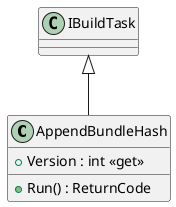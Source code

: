 @startuml
class AppendBundleHash {
    + Version : int <<get>>
    + Run() : ReturnCode
}
IBuildTask <|-- AppendBundleHash
@enduml
